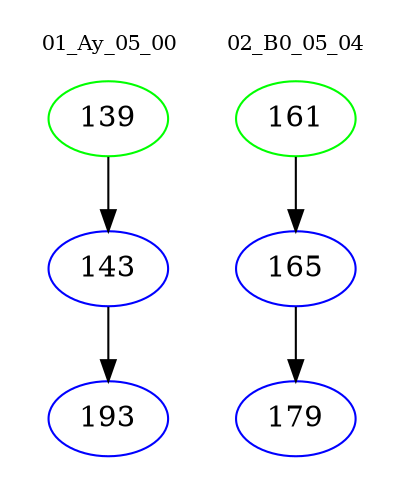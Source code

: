 digraph{
subgraph cluster_0 {
color = white
label = "01_Ay_05_00";
fontsize=10;
T0_139 [label="139", color="green"]
T0_139 -> T0_143 [color="black"]
T0_143 [label="143", color="blue"]
T0_143 -> T0_193 [color="black"]
T0_193 [label="193", color="blue"]
}
subgraph cluster_1 {
color = white
label = "02_B0_05_04";
fontsize=10;
T1_161 [label="161", color="green"]
T1_161 -> T1_165 [color="black"]
T1_165 [label="165", color="blue"]
T1_165 -> T1_179 [color="black"]
T1_179 [label="179", color="blue"]
}
}

